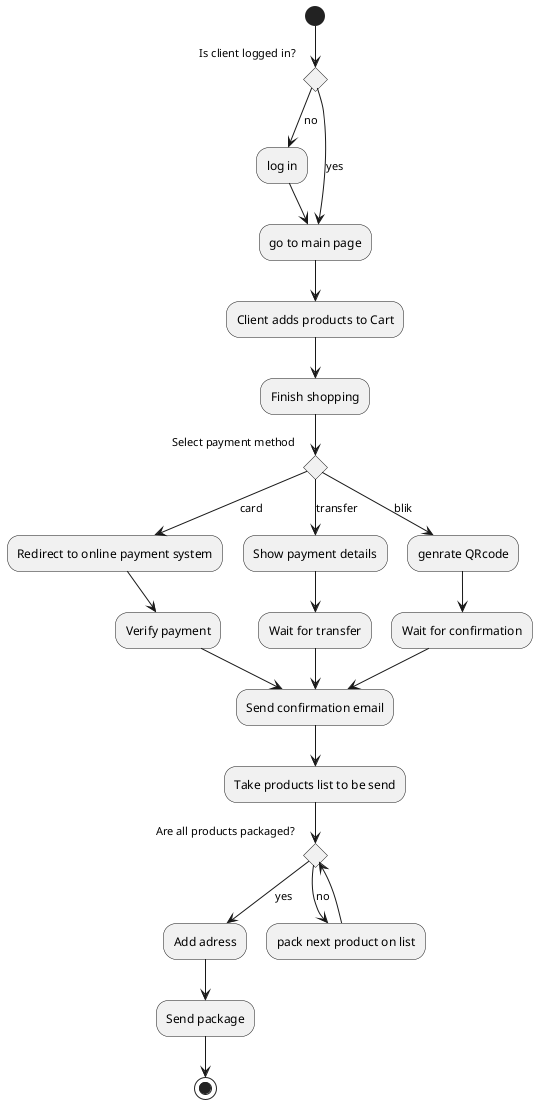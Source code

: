 @startuml

(*) --> if "Is client logged in?" then 
        --> [no] "log in"
        --> "go to main page"
    else 
        --> [yes] "go to main page"
    endif 
    "go to main page" --> "Client adds products to Cart"
    --> "Finish shopping"
    --> if "Select payment method" then
        --> [card] "Redirect to online payment system"
        --> "Verify payment"
        --> "Send confirmation email"
    else 
        --> [transfer] "Show payment details"
        --> "Wait for transfer"
        --> "Send confirmation email"
    else 
        --> [blik] "genrate QRcode"
        --> "Wait for confirmation"
        --> "Send confirmation email"
    endif
    "Send confirmation email" --> "Take products list to be send"
    --> if "Are all products packaged?" as packif then
        -->[yes] "Add adress"
        --> "Send package"
        --> (*)
    else 
        -->[no] "pack next product on list"
        --> packif

@enduml
